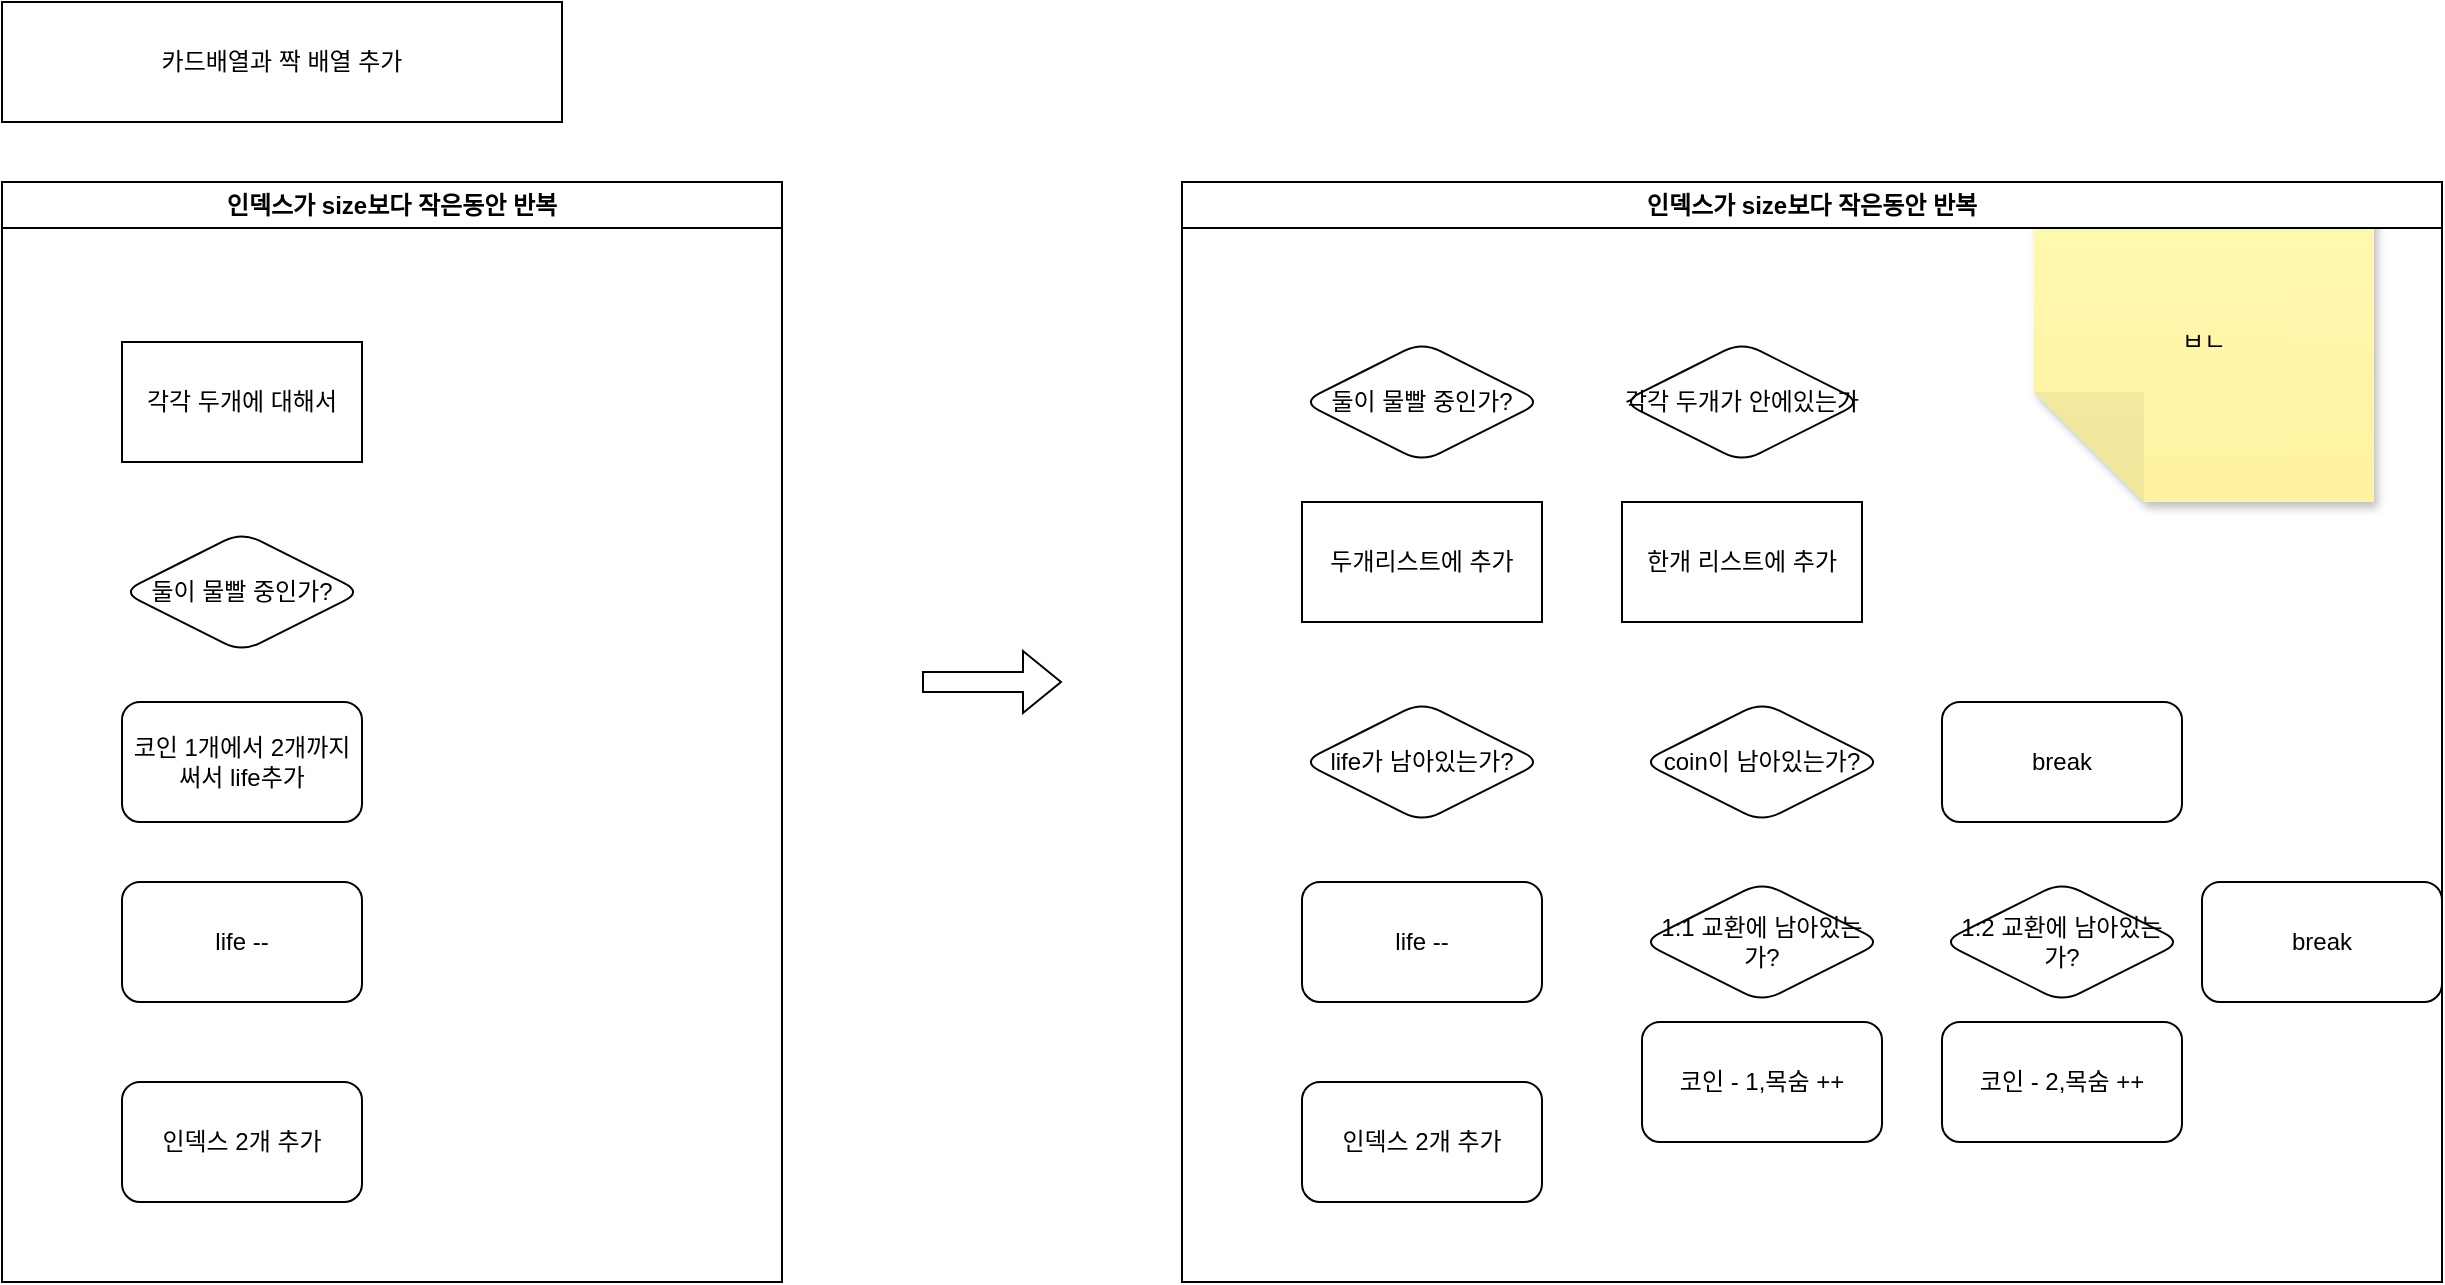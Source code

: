 <mxfile version="22.1.16" type="device">
  <diagram name="페이지-1" id="jqwLVrTWr62sQ8fzLnXL">
    <mxGraphModel dx="555" dy="714" grid="1" gridSize="10" guides="1" tooltips="1" connect="1" arrows="1" fold="1" page="1" pageScale="1" pageWidth="827" pageHeight="1169" math="0" shadow="0">
      <root>
        <mxCell id="0" />
        <mxCell id="1" parent="0" />
        <mxCell id="sBvYoqd-DC3ZKXknJR55-1" value="카드배열과 짝 배열 추가" style="rounded=0;whiteSpace=wrap;html=1;" vertex="1" parent="1">
          <mxGeometry x="140" y="290" width="280" height="60" as="geometry" />
        </mxCell>
        <mxCell id="sBvYoqd-DC3ZKXknJR55-2" value="ㅂㄴ" style="shape=note;whiteSpace=wrap;html=1;backgroundOutline=1;fontColor=#000000;darkOpacity=0.05;fillColor=#FFF9B2;strokeColor=none;fillStyle=solid;direction=west;gradientDirection=north;gradientColor=#FFF2A1;shadow=1;size=55;pointerEvents=1;" vertex="1" parent="1">
          <mxGeometry x="1156" y="380" width="170" height="160" as="geometry" />
        </mxCell>
        <mxCell id="sBvYoqd-DC3ZKXknJR55-4" value="인덱스가 size보다 작은동안 반복" style="rounded=0;whiteSpace=wrap;html=1;shape=swimlane;fontStyle=1;startSize=23;" vertex="1" parent="1">
          <mxGeometry x="140" y="380" width="390" height="550" as="geometry" />
        </mxCell>
        <mxCell id="sBvYoqd-DC3ZKXknJR55-5" value="각각 두개에 대해서" style="rounded=0;whiteSpace=wrap;html=1;" vertex="1" parent="sBvYoqd-DC3ZKXknJR55-4">
          <mxGeometry x="60" y="80" width="120" height="60" as="geometry" />
        </mxCell>
        <mxCell id="sBvYoqd-DC3ZKXknJR55-6" value="둘이 물빨 중인가?" style="rounded=1;whiteSpace=wrap;html=1;shape=rhombus;perimeter=rhombusPerimeter;" vertex="1" parent="sBvYoqd-DC3ZKXknJR55-4">
          <mxGeometry x="60" y="175" width="120" height="60" as="geometry" />
        </mxCell>
        <mxCell id="sBvYoqd-DC3ZKXknJR55-7" value="코인 1개에서 2개까지써서 life추가" style="rounded=1;whiteSpace=wrap;html=1;strokeColor=default;align=center;verticalAlign=middle;fontFamily=Helvetica;fontSize=12;fontColor=default;fillColor=default;" vertex="1" parent="sBvYoqd-DC3ZKXknJR55-4">
          <mxGeometry x="60" y="260" width="120" height="60" as="geometry" />
        </mxCell>
        <mxCell id="sBvYoqd-DC3ZKXknJR55-8" value="life --" style="rounded=1;whiteSpace=wrap;html=1;strokeColor=default;align=center;verticalAlign=middle;fontFamily=Helvetica;fontSize=12;fontColor=default;fillColor=default;" vertex="1" parent="sBvYoqd-DC3ZKXknJR55-4">
          <mxGeometry x="60" y="350" width="120" height="60" as="geometry" />
        </mxCell>
        <mxCell id="sBvYoqd-DC3ZKXknJR55-10" value="인덱스 2개 추가" style="rounded=1;whiteSpace=wrap;html=1;strokeColor=default;align=center;verticalAlign=middle;fontFamily=Helvetica;fontSize=12;fontColor=default;fillColor=default;" vertex="1" parent="sBvYoqd-DC3ZKXknJR55-4">
          <mxGeometry x="60" y="450" width="120" height="60" as="geometry" />
        </mxCell>
        <mxCell id="sBvYoqd-DC3ZKXknJR55-11" value="" style="shape=flexArrow;endArrow=classic;html=1;rounded=0;fontFamily=Helvetica;fontSize=12;fontColor=default;" edge="1" parent="1">
          <mxGeometry width="50" height="50" relative="1" as="geometry">
            <mxPoint x="600" y="630" as="sourcePoint" />
            <mxPoint x="670" y="630" as="targetPoint" />
          </mxGeometry>
        </mxCell>
        <mxCell id="sBvYoqd-DC3ZKXknJR55-12" value="인덱스가 size보다 작은동안 반복" style="rounded=0;whiteSpace=wrap;html=1;shape=swimlane;fontStyle=1;startSize=23;" vertex="1" parent="1">
          <mxGeometry x="730" y="380" width="630" height="550" as="geometry" />
        </mxCell>
        <mxCell id="sBvYoqd-DC3ZKXknJR55-14" value="둘이 물빨 중인가?" style="rounded=1;whiteSpace=wrap;html=1;shape=rhombus;perimeter=rhombusPerimeter;" vertex="1" parent="sBvYoqd-DC3ZKXknJR55-12">
          <mxGeometry x="60" y="80" width="120" height="60" as="geometry" />
        </mxCell>
        <mxCell id="sBvYoqd-DC3ZKXknJR55-15" value="life가 남아있는가?" style="rounded=1;whiteSpace=wrap;html=1;strokeColor=default;align=center;verticalAlign=middle;fontFamily=Helvetica;fontSize=12;fontColor=default;fillColor=default;shape=rhombus;perimeter=rhombusPerimeter;" vertex="1" parent="sBvYoqd-DC3ZKXknJR55-12">
          <mxGeometry x="60" y="260" width="120" height="60" as="geometry" />
        </mxCell>
        <mxCell id="sBvYoqd-DC3ZKXknJR55-16" value="life --" style="rounded=1;whiteSpace=wrap;html=1;strokeColor=default;align=center;verticalAlign=middle;fontFamily=Helvetica;fontSize=12;fontColor=default;fillColor=default;" vertex="1" parent="sBvYoqd-DC3ZKXknJR55-12">
          <mxGeometry x="60" y="350" width="120" height="60" as="geometry" />
        </mxCell>
        <mxCell id="sBvYoqd-DC3ZKXknJR55-17" value="인덱스 2개 추가" style="rounded=1;whiteSpace=wrap;html=1;strokeColor=default;align=center;verticalAlign=middle;fontFamily=Helvetica;fontSize=12;fontColor=default;fillColor=default;" vertex="1" parent="sBvYoqd-DC3ZKXknJR55-12">
          <mxGeometry x="60" y="450" width="120" height="60" as="geometry" />
        </mxCell>
        <mxCell id="sBvYoqd-DC3ZKXknJR55-19" value="두개리스트에 추가" style="rounded=0;whiteSpace=wrap;html=1;strokeColor=default;align=center;verticalAlign=middle;fontFamily=Helvetica;fontSize=12;fontColor=default;fillColor=default;" vertex="1" parent="sBvYoqd-DC3ZKXknJR55-12">
          <mxGeometry x="60" y="160" width="120" height="60" as="geometry" />
        </mxCell>
        <mxCell id="sBvYoqd-DC3ZKXknJR55-20" value="각각 두개가 안에있는가" style="rounded=1;whiteSpace=wrap;html=1;shape=rhombus;perimeter=rhombusPerimeter;" vertex="1" parent="sBvYoqd-DC3ZKXknJR55-12">
          <mxGeometry x="220" y="80" width="120" height="60" as="geometry" />
        </mxCell>
        <mxCell id="sBvYoqd-DC3ZKXknJR55-21" value="한개 리스트에 추가" style="rounded=0;whiteSpace=wrap;html=1;strokeColor=default;align=center;verticalAlign=middle;fontFamily=Helvetica;fontSize=12;fontColor=default;fillColor=default;" vertex="1" parent="sBvYoqd-DC3ZKXknJR55-12">
          <mxGeometry x="220" y="160" width="120" height="60" as="geometry" />
        </mxCell>
        <mxCell id="sBvYoqd-DC3ZKXknJR55-22" value="coin이 남아있는가?" style="rhombus;whiteSpace=wrap;html=1;rounded=1;strokeColor=default;align=center;verticalAlign=middle;fontFamily=Helvetica;fontSize=12;fontColor=default;fillColor=default;" vertex="1" parent="sBvYoqd-DC3ZKXknJR55-12">
          <mxGeometry x="230" y="260" width="120" height="60" as="geometry" />
        </mxCell>
        <mxCell id="sBvYoqd-DC3ZKXknJR55-23" value="break" style="rounded=1;whiteSpace=wrap;html=1;strokeColor=default;align=center;verticalAlign=middle;fontFamily=Helvetica;fontSize=12;fontColor=default;fillColor=default;" vertex="1" parent="sBvYoqd-DC3ZKXknJR55-12">
          <mxGeometry x="380" y="260" width="120" height="60" as="geometry" />
        </mxCell>
        <mxCell id="sBvYoqd-DC3ZKXknJR55-24" value="1:1 교환에 남아있는가?" style="rounded=1;whiteSpace=wrap;html=1;strokeColor=default;align=center;verticalAlign=middle;fontFamily=Helvetica;fontSize=12;fontColor=default;fillColor=default;shape=rhombus;perimeter=rhombusPerimeter;" vertex="1" parent="sBvYoqd-DC3ZKXknJR55-12">
          <mxGeometry x="230" y="350" width="120" height="60" as="geometry" />
        </mxCell>
        <mxCell id="sBvYoqd-DC3ZKXknJR55-25" value="코인 - 1,목숨 ++" style="rounded=1;whiteSpace=wrap;html=1;strokeColor=default;align=center;verticalAlign=middle;fontFamily=Helvetica;fontSize=12;fontColor=default;fillColor=default;" vertex="1" parent="sBvYoqd-DC3ZKXknJR55-12">
          <mxGeometry x="230" y="420" width="120" height="60" as="geometry" />
        </mxCell>
        <mxCell id="sBvYoqd-DC3ZKXknJR55-26" value="1:2 교환에 남아있는가?" style="rounded=1;whiteSpace=wrap;html=1;strokeColor=default;align=center;verticalAlign=middle;fontFamily=Helvetica;fontSize=12;fontColor=default;fillColor=default;shape=rhombus;perimeter=rhombusPerimeter;" vertex="1" parent="sBvYoqd-DC3ZKXknJR55-12">
          <mxGeometry x="380" y="350" width="120" height="60" as="geometry" />
        </mxCell>
        <mxCell id="sBvYoqd-DC3ZKXknJR55-40" value="코인 - 2,목숨 ++" style="rounded=1;whiteSpace=wrap;html=1;strokeColor=default;align=center;verticalAlign=middle;fontFamily=Helvetica;fontSize=12;fontColor=default;fillColor=default;" vertex="1" parent="sBvYoqd-DC3ZKXknJR55-12">
          <mxGeometry x="380" y="420" width="120" height="60" as="geometry" />
        </mxCell>
        <mxCell id="sBvYoqd-DC3ZKXknJR55-41" value="break" style="rounded=1;whiteSpace=wrap;html=1;strokeColor=default;align=center;verticalAlign=middle;fontFamily=Helvetica;fontSize=12;fontColor=default;fillColor=default;" vertex="1" parent="sBvYoqd-DC3ZKXknJR55-12">
          <mxGeometry x="510" y="350" width="120" height="60" as="geometry" />
        </mxCell>
      </root>
    </mxGraphModel>
  </diagram>
</mxfile>
